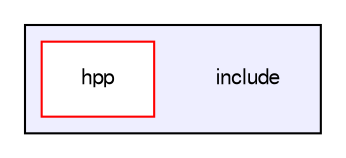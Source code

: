 digraph "include" {
  compound=true
  node [ fontsize="10", fontname="FreeSans"];
  edge [ labelfontsize="10", labelfontname="FreeSans"];
  subgraph clusterdir_c5991ecf1302b093a1e8f9ca9b03cede {
    graph [ bgcolor="#eeeeff", pencolor="black", label="" URL="dir_c5991ecf1302b093a1e8f9ca9b03cede.html"];
    dir_c5991ecf1302b093a1e8f9ca9b03cede [shape=plaintext label="include"];
    dir_80f723ffe9065ab940367db4fb4e6d74 [shape=box label="hpp" color="red" fillcolor="white" style="filled" URL="dir_80f723ffe9065ab940367db4fb4e6d74.html"];
  }
}
